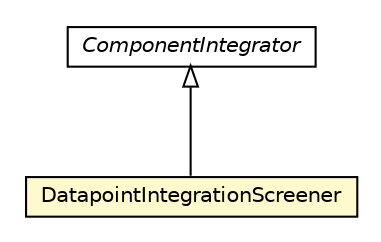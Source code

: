#!/usr/local/bin/dot
#
# Class diagram 
# Generated by UMLGraph version R5_6-24-gf6e263 (http://www.umlgraph.org/)
#

digraph G {
	edge [fontname="Helvetica",fontsize=10,labelfontname="Helvetica",labelfontsize=10];
	node [fontname="Helvetica",fontsize=10,shape=plaintext];
	nodesep=0.25;
	ranksep=0.5;
	// org.universAAL.lddi.abstraction.ComponentIntegrator
	c128645 [label=<<table title="org.universAAL.lddi.abstraction.ComponentIntegrator" border="0" cellborder="1" cellspacing="0" cellpadding="2" port="p" href="./ComponentIntegrator.html">
		<tr><td><table border="0" cellspacing="0" cellpadding="1">
<tr><td align="center" balign="center"><font face="Helvetica-Oblique"> ComponentIntegrator </font></td></tr>
		</table></td></tr>
		</table>>, URL="./ComponentIntegrator.html", fontname="Helvetica", fontcolor="black", fontsize=10.0];
	// org.universAAL.lddi.abstraction.DatapointIntegrationScreener
	c128646 [label=<<table title="org.universAAL.lddi.abstraction.DatapointIntegrationScreener" border="0" cellborder="1" cellspacing="0" cellpadding="2" port="p" bgcolor="lemonChiffon" href="./DatapointIntegrationScreener.html">
		<tr><td><table border="0" cellspacing="0" cellpadding="1">
<tr><td align="center" balign="center"> DatapointIntegrationScreener </td></tr>
		</table></td></tr>
		</table>>, URL="./DatapointIntegrationScreener.html", fontname="Helvetica", fontcolor="black", fontsize=10.0];
	//org.universAAL.lddi.abstraction.DatapointIntegrationScreener extends org.universAAL.lddi.abstraction.ComponentIntegrator
	c128645:p -> c128646:p [dir=back,arrowtail=empty];
}

